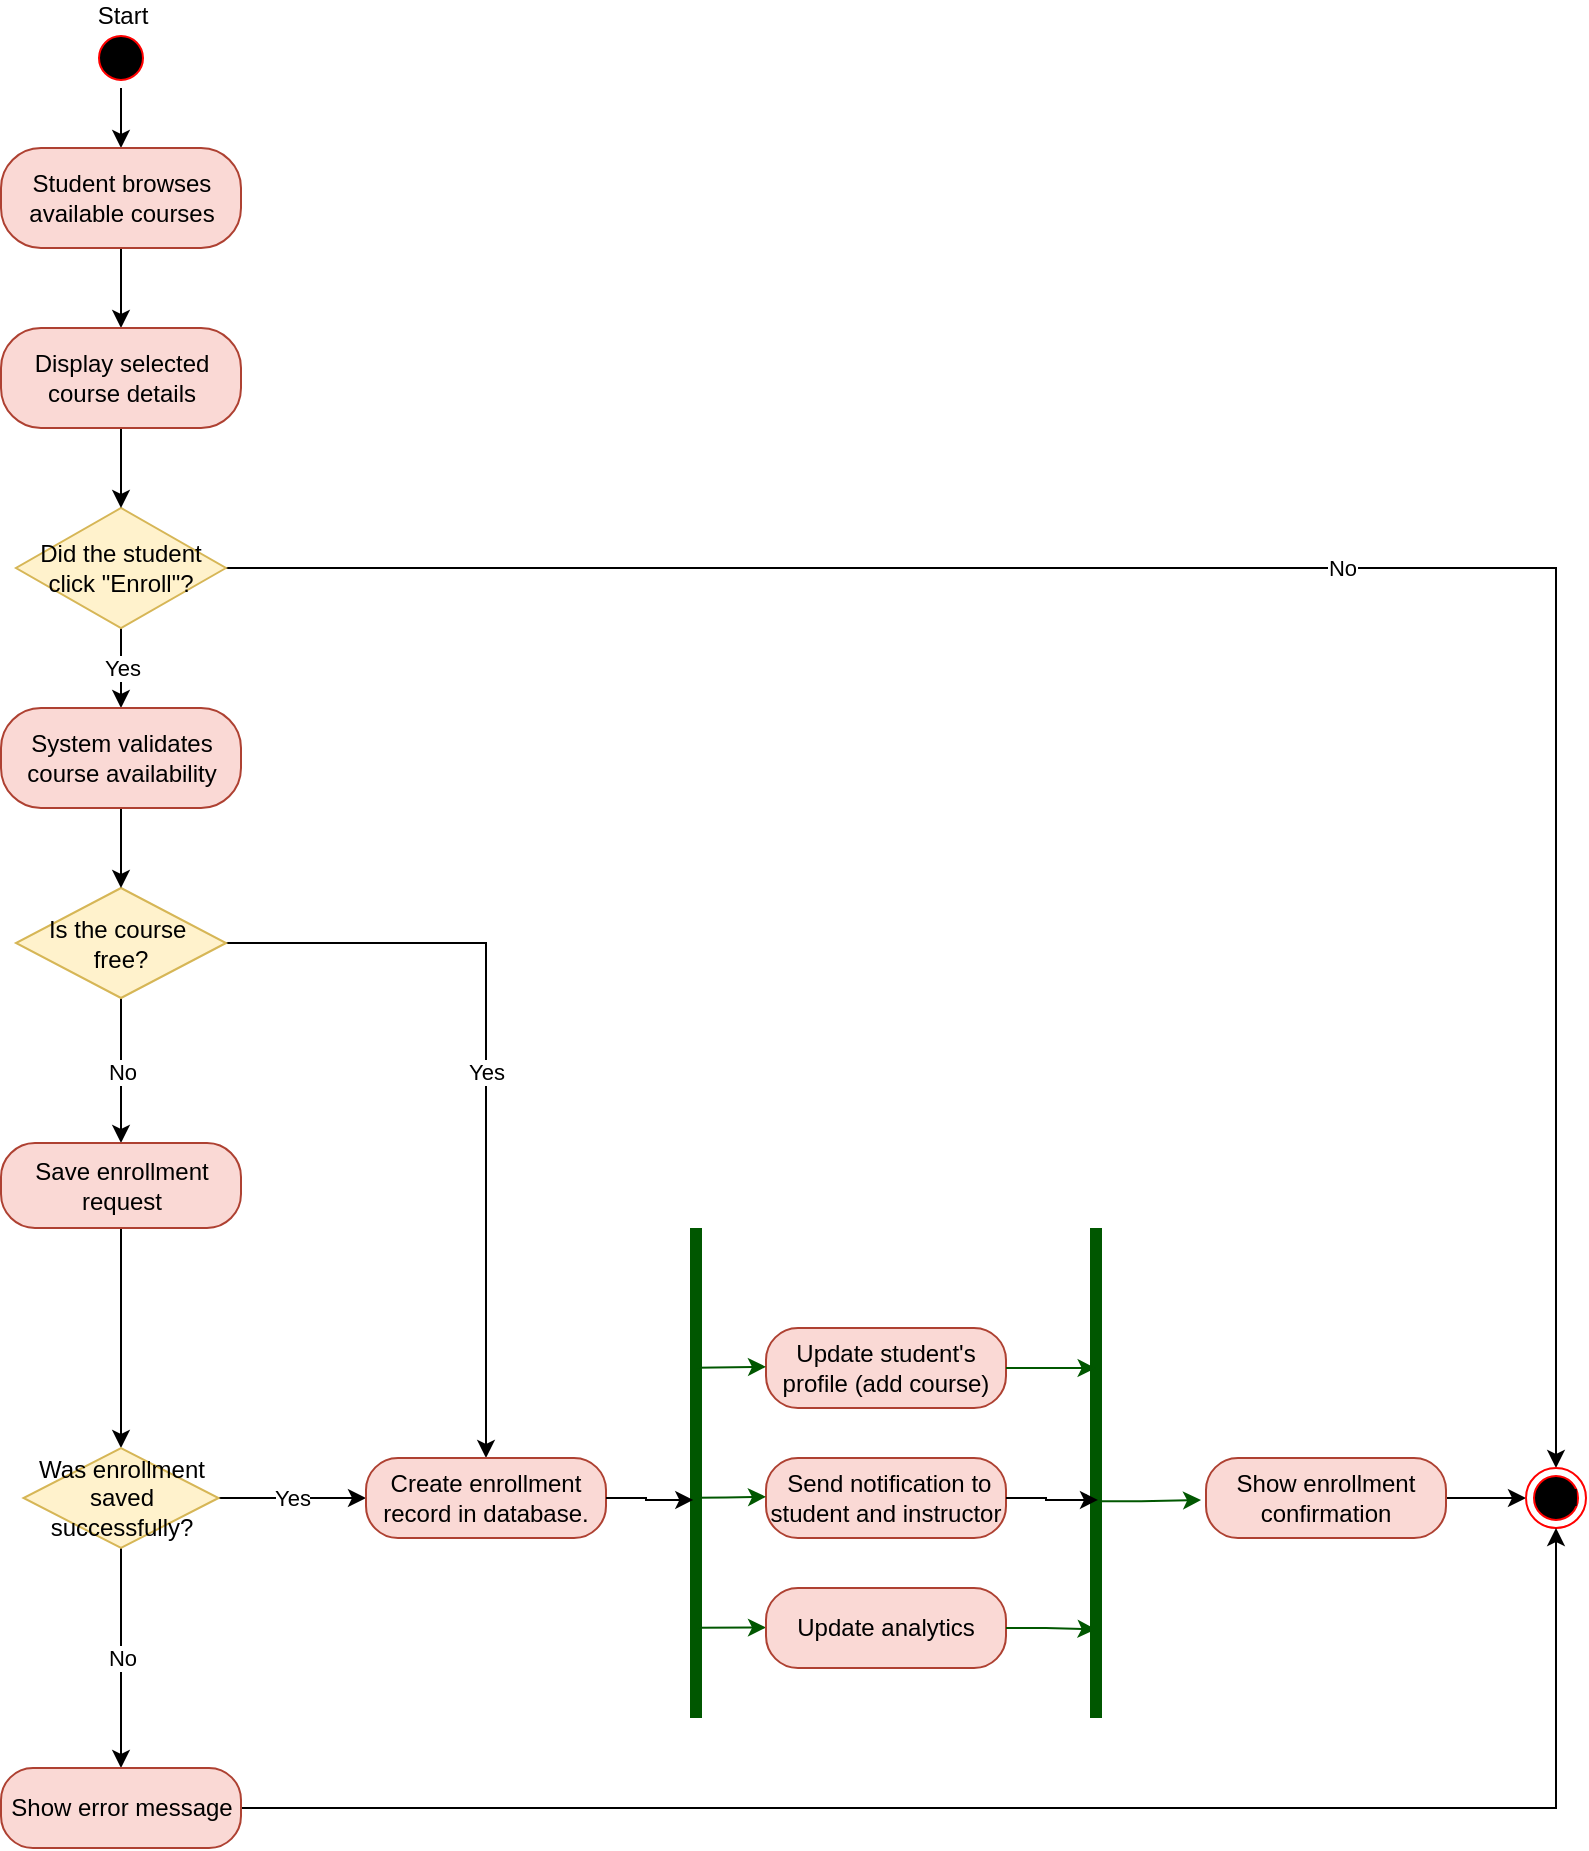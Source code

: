 <mxfile version="28.2.8">
  <diagram name="Page-1" id="ZGw6WwbpmBr4HGPOoWfA">
    <mxGraphModel dx="1674" dy="914" grid="1" gridSize="10" guides="1" tooltips="1" connect="1" arrows="1" fold="1" page="1" pageScale="1" pageWidth="850" pageHeight="1100" math="0" shadow="0">
      <root>
        <mxCell id="0" />
        <mxCell id="1" parent="0" />
        <mxCell id="z5jzKdm0otkhCUFOz11k-105" style="edgeStyle=orthogonalEdgeStyle;rounded=0;orthogonalLoop=1;jettySize=auto;html=1;exitX=0.5;exitY=1;exitDx=0;exitDy=0;entryX=0.5;entryY=0;entryDx=0;entryDy=0;" edge="1" parent="1" source="z5jzKdm0otkhCUFOz11k-9" target="z5jzKdm0otkhCUFOz11k-13">
          <mxGeometry relative="1" as="geometry" />
        </mxCell>
        <mxCell id="z5jzKdm0otkhCUFOz11k-9" value="Start&lt;div&gt;&lt;br&gt;&lt;/div&gt;&lt;div&gt;&lt;br&gt;&lt;div&gt;&lt;br&gt;&lt;/div&gt;&lt;/div&gt;" style="ellipse;html=1;shape=startState;fillColor=#000000;strokeColor=#ff0000;" vertex="1" parent="1">
          <mxGeometry x="82.5" y="50" width="30" height="30" as="geometry" />
        </mxCell>
        <mxCell id="z5jzKdm0otkhCUFOz11k-143" style="edgeStyle=orthogonalEdgeStyle;rounded=0;orthogonalLoop=1;jettySize=auto;html=1;exitX=0.5;exitY=1;exitDx=0;exitDy=0;entryX=0.5;entryY=0;entryDx=0;entryDy=0;" edge="1" parent="1" source="z5jzKdm0otkhCUFOz11k-13" target="z5jzKdm0otkhCUFOz11k-64">
          <mxGeometry relative="1" as="geometry" />
        </mxCell>
        <mxCell id="z5jzKdm0otkhCUFOz11k-13" value="Student browses available courses" style="rounded=1;whiteSpace=wrap;html=1;arcSize=40;fillColor=#fad9d5;strokeColor=#ae4132;" vertex="1" parent="1">
          <mxGeometry x="37.5" y="110" width="120" height="50" as="geometry" />
        </mxCell>
        <mxCell id="z5jzKdm0otkhCUFOz11k-145" value="Yes" style="edgeStyle=orthogonalEdgeStyle;rounded=0;orthogonalLoop=1;jettySize=auto;html=1;exitX=1;exitY=0.5;exitDx=0;exitDy=0;entryX=0.5;entryY=0;entryDx=0;entryDy=0;" edge="1" parent="1" source="z5jzKdm0otkhCUFOz11k-15" target="z5jzKdm0otkhCUFOz11k-31">
          <mxGeometry relative="1" as="geometry" />
        </mxCell>
        <mxCell id="z5jzKdm0otkhCUFOz11k-174" value="No" style="edgeStyle=orthogonalEdgeStyle;rounded=0;orthogonalLoop=1;jettySize=auto;html=1;exitX=0.5;exitY=0;exitDx=0;exitDy=0;entryX=0.5;entryY=0;entryDx=0;entryDy=0;" edge="1" parent="1" source="z5jzKdm0otkhCUFOz11k-15" target="z5jzKdm0otkhCUFOz11k-151">
          <mxGeometry relative="1" as="geometry" />
        </mxCell>
        <mxCell id="z5jzKdm0otkhCUFOz11k-15" value="Did the student click &quot;Enroll&quot;?" style="rhombus;whiteSpace=wrap;html=1;fillColor=#fff2cc;strokeColor=#d6b656;direction=south;" vertex="1" parent="1">
          <mxGeometry x="45" y="290" width="105" height="60" as="geometry" />
        </mxCell>
        <mxCell id="z5jzKdm0otkhCUFOz11k-23" style="edgeStyle=orthogonalEdgeStyle;rounded=0;orthogonalLoop=1;jettySize=auto;html=1;exitX=0.5;exitY=1;exitDx=0;exitDy=0;" edge="1" parent="1">
          <mxGeometry relative="1" as="geometry">
            <mxPoint x="380" y="310.0" as="sourcePoint" />
            <mxPoint x="380" y="310.0" as="targetPoint" />
          </mxGeometry>
        </mxCell>
        <mxCell id="z5jzKdm0otkhCUFOz11k-148" value="No" style="edgeStyle=orthogonalEdgeStyle;rounded=0;orthogonalLoop=1;jettySize=auto;html=1;exitX=1;exitY=0.5;exitDx=0;exitDy=0;entryX=0.5;entryY=0;entryDx=0;entryDy=0;" edge="1" parent="1" source="z5jzKdm0otkhCUFOz11k-26" target="z5jzKdm0otkhCUFOz11k-74">
          <mxGeometry relative="1" as="geometry" />
        </mxCell>
        <mxCell id="z5jzKdm0otkhCUFOz11k-175" value="Yes" style="edgeStyle=orthogonalEdgeStyle;rounded=0;orthogonalLoop=1;jettySize=auto;html=1;exitX=0.5;exitY=0;exitDx=0;exitDy=0;entryX=0.5;entryY=0;entryDx=0;entryDy=0;" edge="1" parent="1" source="z5jzKdm0otkhCUFOz11k-26" target="z5jzKdm0otkhCUFOz11k-81">
          <mxGeometry relative="1" as="geometry">
            <mxPoint x="280" y="760" as="targetPoint" />
          </mxGeometry>
        </mxCell>
        <mxCell id="z5jzKdm0otkhCUFOz11k-26" value="Is the course&amp;nbsp;&lt;div&gt;free?&lt;/div&gt;" style="rhombus;whiteSpace=wrap;html=1;fillColor=#fff2cc;strokeColor=#d6b656;direction=south;" vertex="1" parent="1">
          <mxGeometry x="45" y="480" width="105" height="55" as="geometry" />
        </mxCell>
        <mxCell id="z5jzKdm0otkhCUFOz11k-147" style="edgeStyle=orthogonalEdgeStyle;rounded=0;orthogonalLoop=1;jettySize=auto;html=1;exitX=0.5;exitY=1;exitDx=0;exitDy=0;entryX=0;entryY=0.5;entryDx=0;entryDy=0;" edge="1" parent="1" source="z5jzKdm0otkhCUFOz11k-31" target="z5jzKdm0otkhCUFOz11k-26">
          <mxGeometry relative="1" as="geometry" />
        </mxCell>
        <mxCell id="z5jzKdm0otkhCUFOz11k-31" value="System validates course availability" style="rounded=1;whiteSpace=wrap;html=1;arcSize=40;fillColor=#fad9d5;strokeColor=#ae4132;" vertex="1" parent="1">
          <mxGeometry x="37.5" y="390" width="120" height="50" as="geometry" />
        </mxCell>
        <mxCell id="z5jzKdm0otkhCUFOz11k-36" value="Update student&#39;s profile (add course)" style="rounded=1;whiteSpace=wrap;html=1;arcSize=40;fillColor=#fad9d5;strokeColor=#ae4132;" vertex="1" parent="1">
          <mxGeometry x="420" y="700" width="120" height="40" as="geometry" />
        </mxCell>
        <mxCell id="z5jzKdm0otkhCUFOz11k-43" style="edgeStyle=orthogonalEdgeStyle;rounded=0;orthogonalLoop=1;jettySize=auto;html=1;exitX=1;exitY=0.5;exitDx=0;exitDy=0;" edge="1" parent="1" source="z5jzKdm0otkhCUFOz11k-15" target="z5jzKdm0otkhCUFOz11k-15">
          <mxGeometry relative="1" as="geometry" />
        </mxCell>
        <mxCell id="z5jzKdm0otkhCUFOz11k-48" value="&amp;nbsp;Send notification to student and instructor" style="rounded=1;whiteSpace=wrap;html=1;arcSize=40;fillColor=#fad9d5;strokeColor=#ae4132;" vertex="1" parent="1">
          <mxGeometry x="420" y="765" width="120" height="40" as="geometry" />
        </mxCell>
        <mxCell id="z5jzKdm0otkhCUFOz11k-144" style="edgeStyle=orthogonalEdgeStyle;rounded=0;orthogonalLoop=1;jettySize=auto;html=1;exitX=0.5;exitY=1;exitDx=0;exitDy=0;entryX=0;entryY=0.5;entryDx=0;entryDy=0;" edge="1" parent="1" source="z5jzKdm0otkhCUFOz11k-64" target="z5jzKdm0otkhCUFOz11k-15">
          <mxGeometry relative="1" as="geometry" />
        </mxCell>
        <mxCell id="z5jzKdm0otkhCUFOz11k-64" value="Display selected course details" style="rounded=1;whiteSpace=wrap;html=1;arcSize=40;fillColor=#fad9d5;strokeColor=#ae4132;" vertex="1" parent="1">
          <mxGeometry x="37.5" y="200" width="120" height="50" as="geometry" />
        </mxCell>
        <mxCell id="z5jzKdm0otkhCUFOz11k-150" style="edgeStyle=orthogonalEdgeStyle;rounded=0;orthogonalLoop=1;jettySize=auto;html=1;exitX=0.5;exitY=1;exitDx=0;exitDy=0;entryX=0;entryY=0.5;entryDx=0;entryDy=0;" edge="1" parent="1" source="z5jzKdm0otkhCUFOz11k-74" target="z5jzKdm0otkhCUFOz11k-77">
          <mxGeometry relative="1" as="geometry" />
        </mxCell>
        <mxCell id="z5jzKdm0otkhCUFOz11k-74" value="Save enrollment request" style="rounded=1;whiteSpace=wrap;html=1;arcSize=40;fillColor=#fad9d5;strokeColor=#ae4132;" vertex="1" parent="1">
          <mxGeometry x="37.5" y="607.5" width="120" height="42.5" as="geometry" />
        </mxCell>
        <mxCell id="z5jzKdm0otkhCUFOz11k-164" value="Yes" style="edgeStyle=orthogonalEdgeStyle;rounded=0;orthogonalLoop=1;jettySize=auto;html=1;exitX=0.5;exitY=0;exitDx=0;exitDy=0;entryX=0;entryY=0.5;entryDx=0;entryDy=0;" edge="1" parent="1" source="z5jzKdm0otkhCUFOz11k-77" target="z5jzKdm0otkhCUFOz11k-81">
          <mxGeometry relative="1" as="geometry" />
        </mxCell>
        <mxCell id="z5jzKdm0otkhCUFOz11k-166" value="No" style="edgeStyle=orthogonalEdgeStyle;rounded=0;orthogonalLoop=1;jettySize=auto;html=1;exitX=1;exitY=0.5;exitDx=0;exitDy=0;entryX=0.5;entryY=0;entryDx=0;entryDy=0;" edge="1" parent="1" source="z5jzKdm0otkhCUFOz11k-77" target="z5jzKdm0otkhCUFOz11k-160">
          <mxGeometry relative="1" as="geometry" />
        </mxCell>
        <mxCell id="z5jzKdm0otkhCUFOz11k-77" value="Was enrollment saved successfully?" style="rhombus;whiteSpace=wrap;html=1;direction=south;fillColor=#fff2cc;strokeColor=#d6b656;" vertex="1" parent="1">
          <mxGeometry x="48.75" y="760" width="97.5" height="50" as="geometry" />
        </mxCell>
        <mxCell id="z5jzKdm0otkhCUFOz11k-81" value="Create enrollment record in database." style="rounded=1;whiteSpace=wrap;html=1;arcSize=40;fillColor=#fad9d5;strokeColor=#ae4132;" vertex="1" parent="1">
          <mxGeometry x="220" y="765" width="120" height="40" as="geometry" />
        </mxCell>
        <mxCell id="z5jzKdm0otkhCUFOz11k-94" value="" style="shape=line;html=1;strokeWidth=6;strokeColor=#005700;direction=south;fillColor=#008a00;fontColor=#ffffff;" vertex="1" parent="1">
          <mxGeometry x="380" y="650" width="10" height="245" as="geometry" />
        </mxCell>
        <mxCell id="z5jzKdm0otkhCUFOz11k-112" style="edgeStyle=orthogonalEdgeStyle;rounded=0;orthogonalLoop=1;jettySize=auto;html=1;exitX=0.75;exitY=0.5;exitDx=0;exitDy=0;exitPerimeter=0;fillColor=#008a00;strokeColor=#005700;" edge="1" parent="1">
          <mxGeometry relative="1" as="geometry">
            <mxPoint x="420" y="849.41" as="targetPoint" />
            <mxPoint x="385" y="849.82" as="sourcePoint" />
          </mxGeometry>
        </mxCell>
        <mxCell id="z5jzKdm0otkhCUFOz11k-113" value="Update analytics" style="rounded=1;whiteSpace=wrap;html=1;arcSize=40;fillColor=#fad9d5;strokeColor=#ae4132;" vertex="1" parent="1">
          <mxGeometry x="420" y="830" width="120" height="40" as="geometry" />
        </mxCell>
        <mxCell id="z5jzKdm0otkhCUFOz11k-114" value="" style="shape=line;html=1;strokeWidth=6;strokeColor=#005700;direction=south;fillColor=#008a00;fontColor=#ffffff;" vertex="1" parent="1">
          <mxGeometry x="580" y="650" width="10" height="245" as="geometry" />
        </mxCell>
        <mxCell id="z5jzKdm0otkhCUFOz11k-173" style="edgeStyle=orthogonalEdgeStyle;rounded=0;orthogonalLoop=1;jettySize=auto;html=1;exitX=1;exitY=0.5;exitDx=0;exitDy=0;entryX=0;entryY=0.5;entryDx=0;entryDy=0;" edge="1" parent="1" source="z5jzKdm0otkhCUFOz11k-124" target="z5jzKdm0otkhCUFOz11k-151">
          <mxGeometry relative="1" as="geometry" />
        </mxCell>
        <mxCell id="z5jzKdm0otkhCUFOz11k-124" value="Show enrollment confirmation" style="rounded=1;whiteSpace=wrap;html=1;arcSize=40;fillColor=#fad9d5;strokeColor=#ae4132;" vertex="1" parent="1">
          <mxGeometry x="640" y="765.0" width="120" height="40" as="geometry" />
        </mxCell>
        <mxCell id="z5jzKdm0otkhCUFOz11k-136" style="edgeStyle=orthogonalEdgeStyle;rounded=0;orthogonalLoop=1;jettySize=auto;html=1;exitX=0.75;exitY=0.5;exitDx=0;exitDy=0;exitPerimeter=0;fillColor=#008a00;strokeColor=#005700;" edge="1" parent="1">
          <mxGeometry relative="1" as="geometry">
            <mxPoint x="420" y="784.41" as="targetPoint" />
            <mxPoint x="385" y="784.82" as="sourcePoint" />
            <Array as="points">
              <mxPoint x="400" y="785" />
              <mxPoint x="400" y="785" />
            </Array>
          </mxGeometry>
        </mxCell>
        <mxCell id="z5jzKdm0otkhCUFOz11k-137" style="edgeStyle=orthogonalEdgeStyle;rounded=0;orthogonalLoop=1;jettySize=auto;html=1;exitX=0.75;exitY=0.5;exitDx=0;exitDy=0;exitPerimeter=0;fillColor=#008a00;strokeColor=#005700;" edge="1" parent="1">
          <mxGeometry relative="1" as="geometry">
            <mxPoint x="420" y="719.41" as="targetPoint" />
            <mxPoint x="385" y="719.82" as="sourcePoint" />
            <Array as="points">
              <mxPoint x="385" y="719" />
              <mxPoint x="385" y="719" />
            </Array>
          </mxGeometry>
        </mxCell>
        <mxCell id="z5jzKdm0otkhCUFOz11k-151" value="End" style="ellipse;html=1;shape=endState;fillColor=#000000;strokeColor=#ff0000;" vertex="1" parent="1">
          <mxGeometry x="800" y="770" width="30" height="30" as="geometry" />
        </mxCell>
        <mxCell id="z5jzKdm0otkhCUFOz11k-154" style="edgeStyle=orthogonalEdgeStyle;rounded=0;orthogonalLoop=1;jettySize=auto;html=1;exitX=0.517;exitY=0.753;exitDx=0;exitDy=0;exitPerimeter=0;fillColor=#008a00;strokeColor=#005700;" edge="1" parent="1">
          <mxGeometry relative="1" as="geometry">
            <mxPoint x="580.0" y="783.305" as="sourcePoint" />
            <mxPoint x="637.53" y="786.05" as="targetPoint" />
            <Array as="points">
              <mxPoint x="579.53" y="786.64" />
              <mxPoint x="607.53" y="786.64" />
            </Array>
          </mxGeometry>
        </mxCell>
        <mxCell id="z5jzKdm0otkhCUFOz11k-157" style="edgeStyle=orthogonalEdgeStyle;rounded=0;orthogonalLoop=1;jettySize=auto;html=1;exitX=1;exitY=0.5;exitDx=0;exitDy=0;entryX=0.819;entryY=0.518;entryDx=0;entryDy=0;entryPerimeter=0;fillColor=#008a00;strokeColor=#005700;" edge="1" parent="1" source="z5jzKdm0otkhCUFOz11k-113" target="z5jzKdm0otkhCUFOz11k-114">
          <mxGeometry relative="1" as="geometry" />
        </mxCell>
        <mxCell id="z5jzKdm0otkhCUFOz11k-167" style="edgeStyle=orthogonalEdgeStyle;rounded=0;orthogonalLoop=1;jettySize=auto;html=1;exitX=1;exitY=0.5;exitDx=0;exitDy=0;entryX=0.5;entryY=1;entryDx=0;entryDy=0;" edge="1" parent="1" source="z5jzKdm0otkhCUFOz11k-160" target="z5jzKdm0otkhCUFOz11k-151">
          <mxGeometry relative="1" as="geometry">
            <mxPoint x="820" y="830" as="targetPoint" />
          </mxGeometry>
        </mxCell>
        <mxCell id="z5jzKdm0otkhCUFOz11k-160" value="Show error message" style="rounded=1;whiteSpace=wrap;html=1;arcSize=40;fillColor=#fad9d5;strokeColor=#ae4132;" vertex="1" parent="1">
          <mxGeometry x="37.5" y="920" width="120" height="40" as="geometry" />
        </mxCell>
        <mxCell id="z5jzKdm0otkhCUFOz11k-163" style="edgeStyle=orthogonalEdgeStyle;rounded=0;orthogonalLoop=1;jettySize=auto;html=1;exitX=1;exitY=0.5;exitDx=0;exitDy=0;entryX=0.555;entryY=0.635;entryDx=0;entryDy=0;entryPerimeter=0;" edge="1" parent="1" source="z5jzKdm0otkhCUFOz11k-81" target="z5jzKdm0otkhCUFOz11k-94">
          <mxGeometry relative="1" as="geometry" />
        </mxCell>
        <mxCell id="z5jzKdm0otkhCUFOz11k-171" style="edgeStyle=orthogonalEdgeStyle;rounded=0;orthogonalLoop=1;jettySize=auto;html=1;exitX=1;exitY=0.5;exitDx=0;exitDy=0;entryX=0.555;entryY=0.4;entryDx=0;entryDy=0;entryPerimeter=0;" edge="1" parent="1" source="z5jzKdm0otkhCUFOz11k-48" target="z5jzKdm0otkhCUFOz11k-114">
          <mxGeometry relative="1" as="geometry" />
        </mxCell>
        <mxCell id="z5jzKdm0otkhCUFOz11k-172" style="edgeStyle=orthogonalEdgeStyle;rounded=0;orthogonalLoop=1;jettySize=auto;html=1;exitX=1;exitY=0.5;exitDx=0;exitDy=0;entryX=0.286;entryY=0.518;entryDx=0;entryDy=0;entryPerimeter=0;fillColor=#008a00;strokeColor=#005700;" edge="1" parent="1" source="z5jzKdm0otkhCUFOz11k-36" target="z5jzKdm0otkhCUFOz11k-114">
          <mxGeometry relative="1" as="geometry" />
        </mxCell>
      </root>
    </mxGraphModel>
  </diagram>
</mxfile>

